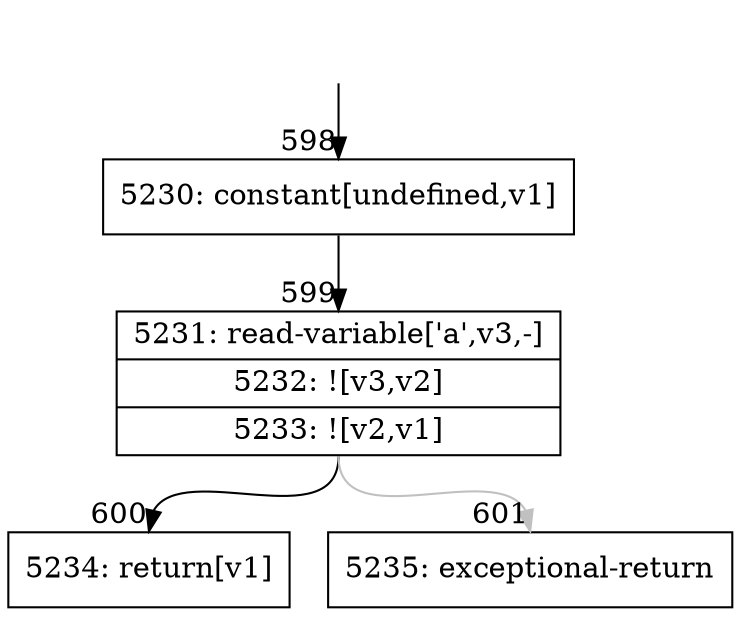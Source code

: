 digraph {
rankdir="TD"
BB_entry19[shape=none,label=""];
BB_entry19 -> BB598 [tailport=s, headport=n, headlabel="    598"]
BB598 [shape=record label="{5230: constant[undefined,v1]}" ] 
BB598 -> BB599 [tailport=s, headport=n, headlabel="      599"]
BB599 [shape=record label="{5231: read-variable['a',v3,-]|5232: ![v3,v2]|5233: ![v2,v1]}" ] 
BB599 -> BB600 [tailport=s, headport=n, headlabel="      600"]
BB599 -> BB601 [tailport=s, headport=n, color=gray, headlabel="      601"]
BB600 [shape=record label="{5234: return[v1]}" ] 
BB601 [shape=record label="{5235: exceptional-return}" ] 
//#$~ 194
}
